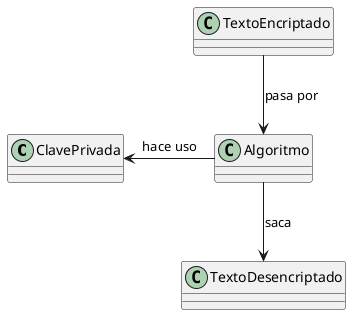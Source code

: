 @startuml
class ClavePrivada
class TextoEncriptado
class TextoDesencriptado
class Algoritmo

TextoEncriptado --> Algoritmo : pasa por
Algoritmo -l-> ClavePrivada : hace uso
Algoritmo --> TextoDesencriptado : saca

@enduml
